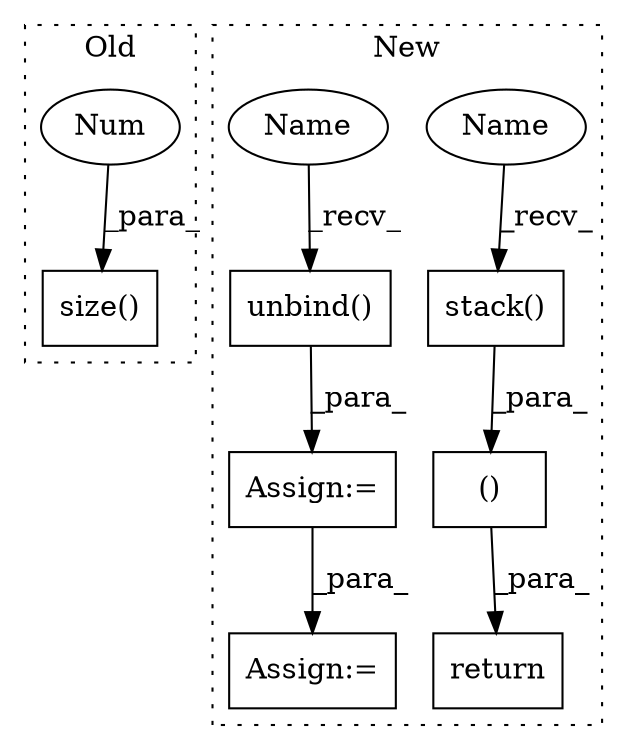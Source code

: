 digraph G {
subgraph cluster0 {
1 [label="size()" a="75" s="17583,17598" l="14,1" shape="box"];
3 [label="Num" a="76" s="17597" l="1" shape="ellipse"];
label = "Old";
style="dotted";
}
subgraph cluster1 {
2 [label="unbind()" a="75" s="18462,18492" l="13,1" shape="box"];
4 [label="Assign:=" a="68" s="18665" l="3" shape="box"];
5 [label="stack()" a="75" s="18896,18914" l="12,8" shape="box"];
6 [label="()" a="54" s="19011" l="35" shape="box"];
7 [label="Assign:=" a="68" s="18547" l="3" shape="box"];
8 [label="return" a="93" s="18981" l="7" shape="box"];
9 [label="Name" a="87" s="18896" l="5" shape="ellipse"];
10 [label="Name" a="87" s="18462" l="5" shape="ellipse"];
label = "New";
style="dotted";
}
2 -> 7 [label="_para_"];
3 -> 1 [label="_para_"];
5 -> 6 [label="_para_"];
6 -> 8 [label="_para_"];
7 -> 4 [label="_para_"];
9 -> 5 [label="_recv_"];
10 -> 2 [label="_recv_"];
}